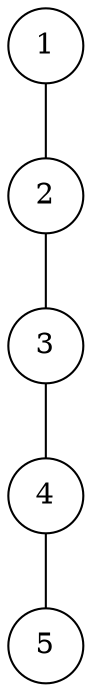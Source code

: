 graph G {
  node [shape="circle"]
  1 [pos="0,0!"]
  2 [pos="0.5,0.5!"]
  3 [pos="0,1!"]
  4 [pos="1,1.5!"]
  5 [pos="0.5,2!"]
  1--2--3--4--5
}
